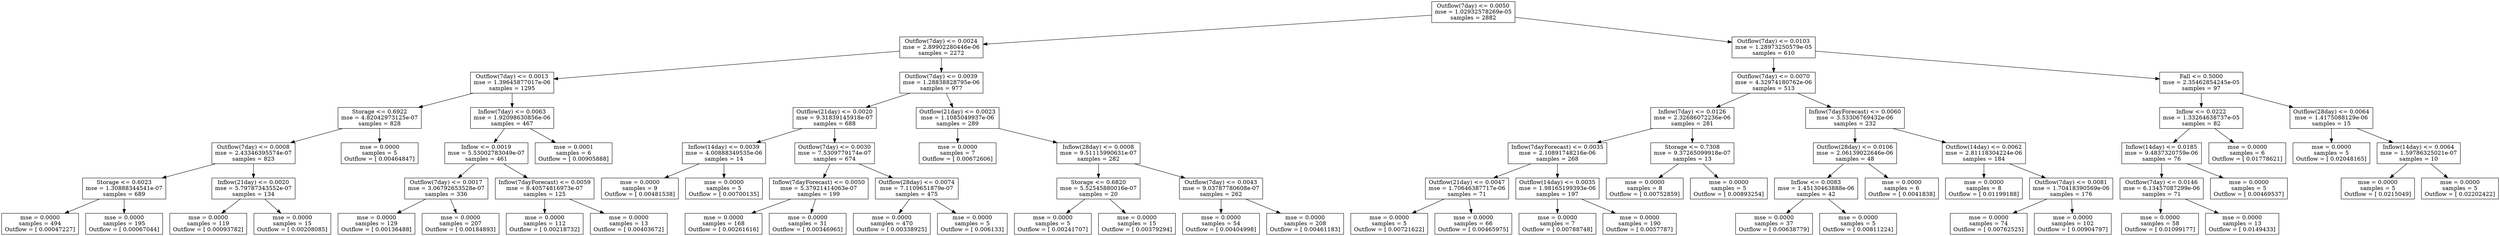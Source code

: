 digraph Tree {
0 [label="Outflow(7day) <= 0.0050\nmse = 1.02932578269e-05\nsamples = 2882", shape="box"] ;
1 [label="Outflow(7day) <= 0.0024\nmse = 2.89902280446e-06\nsamples = 2272", shape="box"] ;
0 -> 1 ;
2 [label="Outflow(7day) <= 0.0013\nmse = 1.39645877017e-06\nsamples = 1295", shape="box"] ;
1 -> 2 ;
3 [label="Storage <= 0.6922\nmse = 4.82042973125e-07\nsamples = 828", shape="box"] ;
2 -> 3 ;
4 [label="Outflow(7day) <= 0.0008\nmse = 2.43346395574e-07\nsamples = 823", shape="box"] ;
3 -> 4 ;
5 [label="Storage <= 0.6023\nmse = 1.30888344541e-07\nsamples = 689", shape="box"] ;
4 -> 5 ;
6 [label="mse = 0.0000\nsamples = 494\nOutflow = [ 0.00047227]", shape="box"] ;
5 -> 6 ;
7 [label="mse = 0.0000\nsamples = 195\nOutflow = [ 0.00067044]", shape="box"] ;
5 -> 7 ;
8 [label="Inflow(21day) <= 0.0020\nmse = 5.79787343552e-07\nsamples = 134", shape="box"] ;
4 -> 8 ;
9 [label="mse = 0.0000\nsamples = 119\nOutflow = [ 0.00093782]", shape="box"] ;
8 -> 9 ;
10 [label="mse = 0.0000\nsamples = 15\nOutflow = [ 0.00208085]", shape="box"] ;
8 -> 10 ;
11 [label="mse = 0.0000\nsamples = 5\nOutflow = [ 0.00464847]", shape="box"] ;
3 -> 11 ;
12 [label="Inflow(7day) <= 0.0063\nmse = 1.92098630856e-06\nsamples = 467", shape="box"] ;
2 -> 12 ;
13 [label="Inflow <= 0.0019\nmse = 5.53002783049e-07\nsamples = 461", shape="box"] ;
12 -> 13 ;
14 [label="Outflow(7day) <= 0.0017\nmse = 3.06792653528e-07\nsamples = 336", shape="box"] ;
13 -> 14 ;
15 [label="mse = 0.0000\nsamples = 129\nOutflow = [ 0.00136488]", shape="box"] ;
14 -> 15 ;
16 [label="mse = 0.0000\nsamples = 207\nOutflow = [ 0.00184893]", shape="box"] ;
14 -> 16 ;
17 [label="Inflow(7dayForecast) <= 0.0059\nmse = 8.40574816973e-07\nsamples = 125", shape="box"] ;
13 -> 17 ;
18 [label="mse = 0.0000\nsamples = 112\nOutflow = [ 0.00218732]", shape="box"] ;
17 -> 18 ;
19 [label="mse = 0.0000\nsamples = 13\nOutflow = [ 0.00403672]", shape="box"] ;
17 -> 19 ;
20 [label="mse = 0.0001\nsamples = 6\nOutflow = [ 0.00905888]", shape="box"] ;
12 -> 20 ;
21 [label="Outflow(7day) <= 0.0039\nmse = 1.28838828795e-06\nsamples = 977", shape="box"] ;
1 -> 21 ;
22 [label="Outflow(21day) <= 0.0020\nmse = 9.31839145918e-07\nsamples = 688", shape="box"] ;
21 -> 22 ;
23 [label="Inflow(14day) <= 0.0039\nmse = 4.00888349535e-06\nsamples = 14", shape="box"] ;
22 -> 23 ;
24 [label="mse = 0.0000\nsamples = 9\nOutflow = [ 0.00481538]", shape="box"] ;
23 -> 24 ;
25 [label="mse = 0.0000\nsamples = 5\nOutflow = [ 0.00700135]", shape="box"] ;
23 -> 25 ;
26 [label="Outflow(7day) <= 0.0030\nmse = 7.5309779174e-07\nsamples = 674", shape="box"] ;
22 -> 26 ;
27 [label="Inflow(7dayForecast) <= 0.0050\nmse = 5.37921414063e-07\nsamples = 199", shape="box"] ;
26 -> 27 ;
28 [label="mse = 0.0000\nsamples = 168\nOutflow = [ 0.00261616]", shape="box"] ;
27 -> 28 ;
29 [label="mse = 0.0000\nsamples = 31\nOutflow = [ 0.00346965]", shape="box"] ;
27 -> 29 ;
30 [label="Outflow(28day) <= 0.0074\nmse = 7.1109651879e-07\nsamples = 475", shape="box"] ;
26 -> 30 ;
31 [label="mse = 0.0000\nsamples = 470\nOutflow = [ 0.00338925]", shape="box"] ;
30 -> 31 ;
32 [label="mse = 0.0000\nsamples = 5\nOutflow = [ 0.006133]", shape="box"] ;
30 -> 32 ;
33 [label="Outflow(21day) <= 0.0023\nmse = 1.1085049937e-06\nsamples = 289", shape="box"] ;
21 -> 33 ;
34 [label="mse = 0.0000\nsamples = 7\nOutflow = [ 0.00672606]", shape="box"] ;
33 -> 34 ;
35 [label="Inflow(28day) <= 0.0008\nmse = 9.51115990631e-07\nsamples = 282", shape="box"] ;
33 -> 35 ;
36 [label="Storage <= 0.6820\nmse = 5.52545880016e-07\nsamples = 20", shape="box"] ;
35 -> 36 ;
37 [label="mse = 0.0000\nsamples = 5\nOutflow = [ 0.00241707]", shape="box"] ;
36 -> 37 ;
38 [label="mse = 0.0000\nsamples = 15\nOutflow = [ 0.00379294]", shape="box"] ;
36 -> 38 ;
39 [label="Outflow(7day) <= 0.0043\nmse = 9.03787780608e-07\nsamples = 262", shape="box"] ;
35 -> 39 ;
40 [label="mse = 0.0000\nsamples = 54\nOutflow = [ 0.00404998]", shape="box"] ;
39 -> 40 ;
41 [label="mse = 0.0000\nsamples = 208\nOutflow = [ 0.00461183]", shape="box"] ;
39 -> 41 ;
42 [label="Outflow(7day) <= 0.0103\nmse = 1.28973250579e-05\nsamples = 610", shape="box"] ;
0 -> 42 ;
43 [label="Outflow(7day) <= 0.0070\nmse = 4.32974180762e-06\nsamples = 513", shape="box"] ;
42 -> 43 ;
44 [label="Inflow(7day) <= 0.0126\nmse = 2.32686072236e-06\nsamples = 281", shape="box"] ;
43 -> 44 ;
45 [label="Inflow(7dayForecast) <= 0.0035\nmse = 2.10891748216e-06\nsamples = 268", shape="box"] ;
44 -> 45 ;
46 [label="Outflow(21day) <= 0.0047\nmse = 1.70646387717e-06\nsamples = 71", shape="box"] ;
45 -> 46 ;
47 [label="mse = 0.0000\nsamples = 5\nOutflow = [ 0.00721622]", shape="box"] ;
46 -> 47 ;
48 [label="mse = 0.0000\nsamples = 66\nOutflow = [ 0.00465975]", shape="box"] ;
46 -> 48 ;
49 [label="Outflow(14day) <= 0.0035\nmse = 1.98165199393e-06\nsamples = 197", shape="box"] ;
45 -> 49 ;
50 [label="mse = 0.0000\nsamples = 7\nOutflow = [ 0.00788748]", shape="box"] ;
49 -> 50 ;
51 [label="mse = 0.0000\nsamples = 190\nOutflow = [ 0.0057787]", shape="box"] ;
49 -> 51 ;
52 [label="Storage <= 0.7308\nmse = 9.37265099918e-07\nsamples = 13", shape="box"] ;
44 -> 52 ;
53 [label="mse = 0.0000\nsamples = 8\nOutflow = [ 0.00752859]", shape="box"] ;
52 -> 53 ;
54 [label="mse = 0.0000\nsamples = 5\nOutflow = [ 0.00893254]", shape="box"] ;
52 -> 54 ;
55 [label="Inflow(7dayForecast) <= 0.0060\nmse = 3.53306769432e-06\nsamples = 232", shape="box"] ;
43 -> 55 ;
56 [label="Outflow(28day) <= 0.0106\nmse = 2.06139022646e-06\nsamples = 48", shape="box"] ;
55 -> 56 ;
57 [label="Inflow <= 0.0083\nmse = 1.45130463888e-06\nsamples = 42", shape="box"] ;
56 -> 57 ;
58 [label="mse = 0.0000\nsamples = 37\nOutflow = [ 0.00638779]", shape="box"] ;
57 -> 58 ;
59 [label="mse = 0.0000\nsamples = 5\nOutflow = [ 0.00811224]", shape="box"] ;
57 -> 59 ;
60 [label="mse = 0.0000\nsamples = 6\nOutflow = [ 0.0041838]", shape="box"] ;
56 -> 60 ;
61 [label="Outflow(14day) <= 0.0062\nmse = 2.81118304224e-06\nsamples = 184", shape="box"] ;
55 -> 61 ;
62 [label="mse = 0.0000\nsamples = 8\nOutflow = [ 0.01199188]", shape="box"] ;
61 -> 62 ;
63 [label="Outflow(7day) <= 0.0081\nmse = 1.70418390569e-06\nsamples = 176", shape="box"] ;
61 -> 63 ;
64 [label="mse = 0.0000\nsamples = 74\nOutflow = [ 0.00762525]", shape="box"] ;
63 -> 64 ;
65 [label="mse = 0.0000\nsamples = 102\nOutflow = [ 0.00904797]", shape="box"] ;
63 -> 65 ;
66 [label="Fall <= 0.5000\nmse = 2.35462854245e-05\nsamples = 97", shape="box"] ;
42 -> 66 ;
67 [label="Inflow <= 0.0222\nmse = 1.33264638737e-05\nsamples = 82", shape="box"] ;
66 -> 67 ;
68 [label="Inflow(14day) <= 0.0185\nmse = 9.4837320759e-06\nsamples = 76", shape="box"] ;
67 -> 68 ;
69 [label="Outflow(7day) <= 0.0146\nmse = 6.13457087299e-06\nsamples = 71", shape="box"] ;
68 -> 69 ;
70 [label="mse = 0.0000\nsamples = 58\nOutflow = [ 0.01099177]", shape="box"] ;
69 -> 70 ;
71 [label="mse = 0.0000\nsamples = 13\nOutflow = [ 0.0149433]", shape="box"] ;
69 -> 71 ;
72 [label="mse = 0.0000\nsamples = 5\nOutflow = [ 0.00469537]", shape="box"] ;
68 -> 72 ;
73 [label="mse = 0.0000\nsamples = 6\nOutflow = [ 0.01778621]", shape="box"] ;
67 -> 73 ;
74 [label="Outflow(28day) <= 0.0064\nmse = 1.4175088129e-06\nsamples = 15", shape="box"] ;
66 -> 74 ;
75 [label="mse = 0.0000\nsamples = 5\nOutflow = [ 0.02048165]", shape="box"] ;
74 -> 75 ;
76 [label="Inflow(14day) <= 0.0064\nmse = 1.59786325021e-07\nsamples = 10", shape="box"] ;
74 -> 76 ;
77 [label="mse = 0.0000\nsamples = 5\nOutflow = [ 0.0215049]", shape="box"] ;
76 -> 77 ;
78 [label="mse = 0.0000\nsamples = 5\nOutflow = [ 0.02202422]", shape="box"] ;
76 -> 78 ;
}